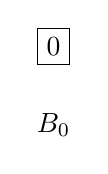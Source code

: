 \begin{tikzpicture}[
var/.style={draw,circle},
term/.style={draw},
line/.style={draw,thick},
zero/.style={line,dotted},
one/.style={line,solid},
]
%\node[var] (x) at (0,1) {$x$};

\node[term] (t1) at (-.5,0) {$0$};
%\node[term] (t2) at (.5,0)   {$1$};

\node at (-.5,-1) {$B_0$};

\path[zero]

; \path[one]

;
\end{tikzpicture}